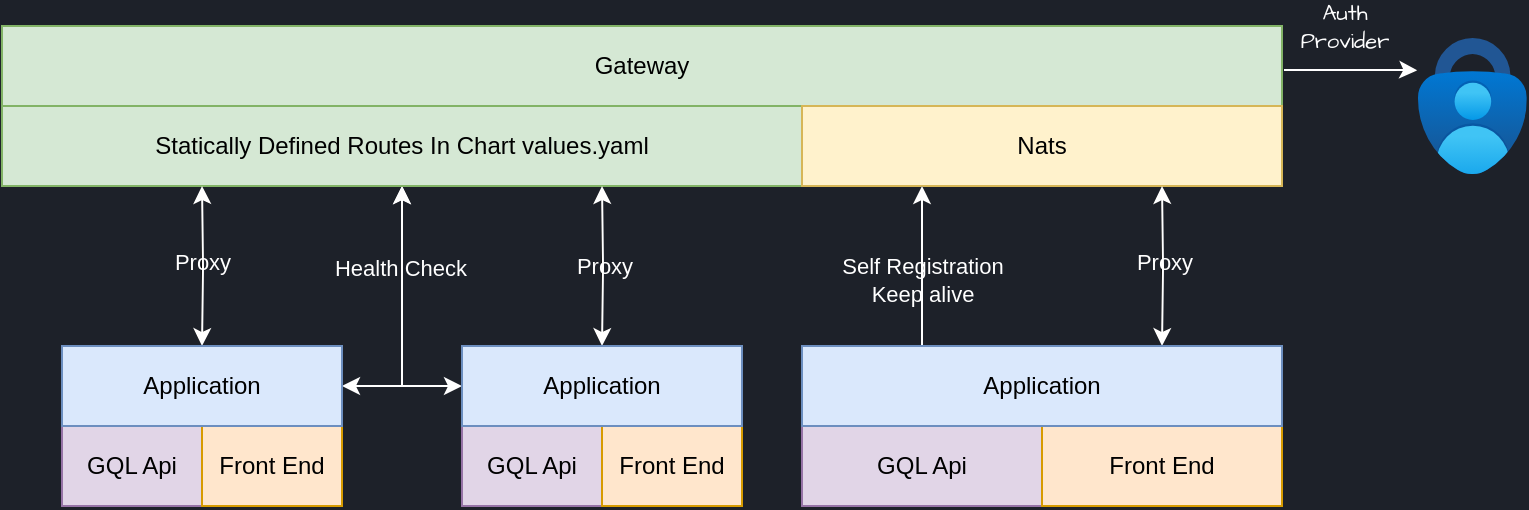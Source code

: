 <mxfile version="24.5.3" type="device">
  <diagram id="NlDvbdXaN56RQeK5OHfk" name="gateway">
    <mxGraphModel dx="446" dy="400" grid="1" gridSize="10" guides="1" tooltips="1" connect="1" arrows="1" fold="1" page="1" pageScale="1" pageWidth="827" pageHeight="1169" background="#1d2129" math="0" shadow="0">
      <root>
        <mxCell id="0" />
        <mxCell id="1" parent="0" />
        <mxCell id="AEfCoi4O4hAu5cv-pCEo-1" value="Gateway" style="rounded=0;whiteSpace=wrap;html=1;fillColor=#d5e8d4;strokeColor=#82b366;fontColor=#000000;" parent="1" vertex="1">
          <mxGeometry x="40" y="80" width="640" height="40" as="geometry" />
        </mxCell>
        <mxCell id="AEfCoi4O4hAu5cv-pCEo-18" style="edgeStyle=orthogonalEdgeStyle;rounded=0;orthogonalLoop=1;jettySize=auto;html=1;exitX=0.75;exitY=1;exitDx=0;exitDy=0;entryX=0.5;entryY=0;entryDx=0;entryDy=0;startArrow=classic;startFill=1;" parent="1" source="AEfCoi4O4hAu5cv-pCEo-2" target="AEfCoi4O4hAu5cv-pCEo-7" edge="1">
          <mxGeometry relative="1" as="geometry" />
        </mxCell>
        <mxCell id="AEfCoi4O4hAu5cv-pCEo-19" value="Proxy" style="edgeLabel;html=1;align=center;verticalAlign=middle;resizable=0;points=[];labelBackgroundColor=none;fontColor=#FFFFFF;" parent="AEfCoi4O4hAu5cv-pCEo-18" vertex="1" connectable="0">
          <mxGeometry y="1" relative="1" as="geometry">
            <mxPoint as="offset" />
          </mxGeometry>
        </mxCell>
        <mxCell id="AEfCoi4O4hAu5cv-pCEo-20" style="edgeStyle=orthogonalEdgeStyle;rounded=0;orthogonalLoop=1;jettySize=auto;html=1;exitX=0.25;exitY=1;exitDx=0;exitDy=0;entryX=0.5;entryY=0;entryDx=0;entryDy=0;startArrow=classic;startFill=1;" parent="1" source="AEfCoi4O4hAu5cv-pCEo-2" target="AEfCoi4O4hAu5cv-pCEo-4" edge="1">
          <mxGeometry relative="1" as="geometry" />
        </mxCell>
        <mxCell id="AEfCoi4O4hAu5cv-pCEo-21" value="Proxy" style="edgeLabel;html=1;align=center;verticalAlign=middle;resizable=0;points=[];labelBackgroundColor=none;fontColor=#FFFFFF;" parent="AEfCoi4O4hAu5cv-pCEo-20" vertex="1" connectable="0">
          <mxGeometry x="-0.057" relative="1" as="geometry">
            <mxPoint as="offset" />
          </mxGeometry>
        </mxCell>
        <mxCell id="AEfCoi4O4hAu5cv-pCEo-23" style="edgeStyle=orthogonalEdgeStyle;rounded=0;orthogonalLoop=1;jettySize=auto;html=1;exitX=0.5;exitY=1;exitDx=0;exitDy=0;entryX=1;entryY=0.5;entryDx=0;entryDy=0;startArrow=classic;startFill=1;strokeColor=#FFFFFF;" parent="1" source="AEfCoi4O4hAu5cv-pCEo-2" target="AEfCoi4O4hAu5cv-pCEo-4" edge="1">
          <mxGeometry relative="1" as="geometry" />
        </mxCell>
        <mxCell id="AEfCoi4O4hAu5cv-pCEo-24" style="edgeStyle=orthogonalEdgeStyle;rounded=0;orthogonalLoop=1;jettySize=auto;html=1;exitX=0.5;exitY=1;exitDx=0;exitDy=0;entryX=0;entryY=0.5;entryDx=0;entryDy=0;startArrow=classic;startFill=1;strokeColor=#FFFFFF;" parent="1" source="AEfCoi4O4hAu5cv-pCEo-2" target="AEfCoi4O4hAu5cv-pCEo-7" edge="1">
          <mxGeometry relative="1" as="geometry" />
        </mxCell>
        <mxCell id="AEfCoi4O4hAu5cv-pCEo-25" value="Health Check" style="edgeLabel;html=1;align=center;verticalAlign=middle;resizable=0;points=[];labelBackgroundColor=none;fontColor=#FFFFFF;" parent="AEfCoi4O4hAu5cv-pCEo-24" vertex="1" connectable="0">
          <mxGeometry x="-0.457" y="-1" relative="1" as="geometry">
            <mxPoint y="5" as="offset" />
          </mxGeometry>
        </mxCell>
        <mxCell id="AEfCoi4O4hAu5cv-pCEo-2" value="Statically Defined Routes In Chart values.yaml" style="rounded=0;whiteSpace=wrap;html=1;fillColor=#d5e8d4;strokeColor=#82b366;fontColor=#000000;" parent="1" vertex="1">
          <mxGeometry x="40" y="120" width="400" height="40" as="geometry" />
        </mxCell>
        <mxCell id="AEfCoi4O4hAu5cv-pCEo-16" style="edgeStyle=orthogonalEdgeStyle;rounded=0;orthogonalLoop=1;jettySize=auto;html=1;exitX=0.75;exitY=1;exitDx=0;exitDy=0;entryX=0.75;entryY=0;entryDx=0;entryDy=0;startArrow=classic;startFill=1;" parent="1" source="AEfCoi4O4hAu5cv-pCEo-3" target="AEfCoi4O4hAu5cv-pCEo-10" edge="1">
          <mxGeometry relative="1" as="geometry" />
        </mxCell>
        <mxCell id="AEfCoi4O4hAu5cv-pCEo-17" value="Proxy" style="edgeLabel;html=1;align=center;verticalAlign=middle;resizable=0;points=[];labelBackgroundColor=none;fontColor=#FFFFFF;" parent="AEfCoi4O4hAu5cv-pCEo-16" vertex="1" connectable="0">
          <mxGeometry x="-0.05" y="1" relative="1" as="geometry">
            <mxPoint as="offset" />
          </mxGeometry>
        </mxCell>
        <mxCell id="AEfCoi4O4hAu5cv-pCEo-3" value="Nats" style="rounded=0;whiteSpace=wrap;html=1;fillColor=#fff2cc;strokeColor=#d6b656;fontColor=#000000;" parent="1" vertex="1">
          <mxGeometry x="440" y="120" width="240" height="40" as="geometry" />
        </mxCell>
        <mxCell id="AEfCoi4O4hAu5cv-pCEo-4" value="Application" style="rounded=0;whiteSpace=wrap;html=1;fillColor=#dae8fc;strokeColor=#6c8ebf;fontColor=#000000;" parent="1" vertex="1">
          <mxGeometry x="70" y="240" width="140" height="40" as="geometry" />
        </mxCell>
        <mxCell id="AEfCoi4O4hAu5cv-pCEo-5" value="GQL Api" style="rounded=0;whiteSpace=wrap;html=1;fillColor=#e1d5e7;strokeColor=#9673a6;fontColor=#000000;" parent="1" vertex="1">
          <mxGeometry x="70" y="280" width="70" height="40" as="geometry" />
        </mxCell>
        <mxCell id="AEfCoi4O4hAu5cv-pCEo-6" value="Front End" style="rounded=0;whiteSpace=wrap;html=1;fillColor=#ffe6cc;strokeColor=#d79b00;fontColor=#000000;" parent="1" vertex="1">
          <mxGeometry x="140" y="280" width="70" height="40" as="geometry" />
        </mxCell>
        <mxCell id="AEfCoi4O4hAu5cv-pCEo-7" value="Application" style="rounded=0;whiteSpace=wrap;html=1;fillColor=#dae8fc;strokeColor=#6c8ebf;fontColor=#000000;" parent="1" vertex="1">
          <mxGeometry x="270" y="240" width="140" height="40" as="geometry" />
        </mxCell>
        <mxCell id="AEfCoi4O4hAu5cv-pCEo-8" value="GQL Api" style="rounded=0;whiteSpace=wrap;html=1;fillColor=#e1d5e7;strokeColor=#9673a6;fontColor=#000000;" parent="1" vertex="1">
          <mxGeometry x="270" y="280" width="70" height="40" as="geometry" />
        </mxCell>
        <mxCell id="AEfCoi4O4hAu5cv-pCEo-9" value="Front End" style="rounded=0;whiteSpace=wrap;html=1;fillColor=#ffe6cc;strokeColor=#d79b00;fontColor=#000000;" parent="1" vertex="1">
          <mxGeometry x="340" y="280" width="70" height="40" as="geometry" />
        </mxCell>
        <mxCell id="AEfCoi4O4hAu5cv-pCEo-13" style="edgeStyle=orthogonalEdgeStyle;rounded=0;orthogonalLoop=1;jettySize=auto;html=1;entryX=0.25;entryY=1;entryDx=0;entryDy=0;exitX=0.25;exitY=0;exitDx=0;exitDy=0;" parent="1" source="AEfCoi4O4hAu5cv-pCEo-10" target="AEfCoi4O4hAu5cv-pCEo-3" edge="1">
          <mxGeometry relative="1" as="geometry" />
        </mxCell>
        <mxCell id="AEfCoi4O4hAu5cv-pCEo-14" value="Self Registration&lt;div&gt;Keep alive&lt;/div&gt;" style="edgeLabel;html=1;align=center;verticalAlign=middle;resizable=0;points=[];labelBackgroundColor=none;fontColor=#FFFFFF;" parent="AEfCoi4O4hAu5cv-pCEo-13" vertex="1" connectable="0">
          <mxGeometry x="-0.175" relative="1" as="geometry">
            <mxPoint as="offset" />
          </mxGeometry>
        </mxCell>
        <mxCell id="AEfCoi4O4hAu5cv-pCEo-10" value="Application" style="rounded=0;whiteSpace=wrap;html=1;fillColor=#dae8fc;strokeColor=#6c8ebf;fontColor=#000000;" parent="1" vertex="1">
          <mxGeometry x="440" y="240" width="240" height="40" as="geometry" />
        </mxCell>
        <mxCell id="AEfCoi4O4hAu5cv-pCEo-11" value="GQL Api" style="rounded=0;whiteSpace=wrap;html=1;fillColor=#e1d5e7;strokeColor=#9673a6;fontColor=#000000;" parent="1" vertex="1">
          <mxGeometry x="440" y="280" width="120" height="40" as="geometry" />
        </mxCell>
        <mxCell id="AEfCoi4O4hAu5cv-pCEo-12" value="Front End" style="rounded=0;whiteSpace=wrap;html=1;fillColor=#ffe6cc;strokeColor=#d79b00;fontColor=#000000;" parent="1" vertex="1">
          <mxGeometry x="560" y="280" width="120" height="40" as="geometry" />
        </mxCell>
        <mxCell id="AEfCoi4O4hAu5cv-pCEo-29" value="" style="image;aspect=fixed;html=1;points=[];align=center;fontSize=12;image=img/lib/azure2/security/Multifactor_Authentication.svg;" parent="1" vertex="1">
          <mxGeometry x="748" y="86" width="54.4" height="68" as="geometry" />
        </mxCell>
        <mxCell id="AEfCoi4O4hAu5cv-pCEo-30" style="edgeStyle=orthogonalEdgeStyle;rounded=0;orthogonalLoop=1;jettySize=auto;html=1;exitX=1;exitY=1;exitDx=0;exitDy=0;entryX=-0.007;entryY=0.238;entryDx=0;entryDy=0;entryPerimeter=0;" parent="1" target="AEfCoi4O4hAu5cv-pCEo-29" edge="1">
          <mxGeometry relative="1" as="geometry">
            <mxPoint x="681.0" y="102" as="sourcePoint" />
            <mxPoint x="743.014" y="104.992" as="targetPoint" />
            <Array as="points">
              <mxPoint x="743" y="102" />
            </Array>
          </mxGeometry>
        </mxCell>
        <mxCell id="Cvae0K_VQMQB7jX-AId_-2" style="edgeStyle=orthogonalEdgeStyle;rounded=0;orthogonalLoop=1;jettySize=auto;html=1;exitX=0.75;exitY=1;exitDx=0;exitDy=0;entryX=0.5;entryY=0;entryDx=0;entryDy=0;startArrow=classic;startFill=1;strokeColor=#FFFFFF;" parent="1" target="Cvae0K_VQMQB7jX-AId_-16" edge="1">
          <mxGeometry relative="1" as="geometry">
            <mxPoint x="340.0" y="160" as="sourcePoint" />
          </mxGeometry>
        </mxCell>
        <mxCell id="Cvae0K_VQMQB7jX-AId_-4" style="edgeStyle=orthogonalEdgeStyle;rounded=0;orthogonalLoop=1;jettySize=auto;html=1;exitX=0.25;exitY=1;exitDx=0;exitDy=0;entryX=0.5;entryY=0;entryDx=0;entryDy=0;startArrow=classic;startFill=1;strokeColor=#FFFFFF;" parent="1" target="Cvae0K_VQMQB7jX-AId_-13" edge="1">
          <mxGeometry relative="1" as="geometry">
            <mxPoint x="140.0" y="160" as="sourcePoint" />
          </mxGeometry>
        </mxCell>
        <mxCell id="Cvae0K_VQMQB7jX-AId_-10" style="edgeStyle=orthogonalEdgeStyle;rounded=0;orthogonalLoop=1;jettySize=auto;html=1;exitX=0.75;exitY=1;exitDx=0;exitDy=0;entryX=0.75;entryY=0;entryDx=0;entryDy=0;startArrow=classic;startFill=1;strokeColor=#FFFFFF;" parent="1" target="Cvae0K_VQMQB7jX-AId_-21" edge="1">
          <mxGeometry relative="1" as="geometry">
            <mxPoint x="620" y="160" as="sourcePoint" />
          </mxGeometry>
        </mxCell>
        <mxCell id="Cvae0K_VQMQB7jX-AId_-13" value="Application" style="rounded=0;whiteSpace=wrap;html=1;fillColor=#dae8fc;strokeColor=#6c8ebf;fontColor=#000000;" parent="1" vertex="1">
          <mxGeometry x="70" y="240" width="140" height="40" as="geometry" />
        </mxCell>
        <mxCell id="Cvae0K_VQMQB7jX-AId_-16" value="Application" style="rounded=0;whiteSpace=wrap;html=1;fillColor=#dae8fc;strokeColor=#6c8ebf;fontColor=#000000;" parent="1" vertex="1">
          <mxGeometry x="270" y="240" width="140" height="40" as="geometry" />
        </mxCell>
        <mxCell id="Cvae0K_VQMQB7jX-AId_-19" style="edgeStyle=orthogonalEdgeStyle;rounded=0;orthogonalLoop=1;jettySize=auto;html=1;entryX=0.25;entryY=1;entryDx=0;entryDy=0;exitX=0.25;exitY=0;exitDx=0;exitDy=0;strokeColor=#FFFFFF;" parent="1" source="Cvae0K_VQMQB7jX-AId_-21" edge="1">
          <mxGeometry relative="1" as="geometry">
            <mxPoint x="500" y="160" as="targetPoint" />
          </mxGeometry>
        </mxCell>
        <mxCell id="Cvae0K_VQMQB7jX-AId_-21" value="Application" style="rounded=0;whiteSpace=wrap;html=1;fillColor=#dae8fc;strokeColor=#6c8ebf;fontColor=#000000;" parent="1" vertex="1">
          <mxGeometry x="440" y="240" width="240" height="40" as="geometry" />
        </mxCell>
        <mxCell id="Cvae0K_VQMQB7jX-AId_-25" style="edgeStyle=orthogonalEdgeStyle;rounded=0;orthogonalLoop=1;jettySize=auto;html=1;exitX=1;exitY=1;exitDx=0;exitDy=0;entryX=-0.007;entryY=0.238;entryDx=0;entryDy=0;entryPerimeter=0;strokeColor=#FFFFFF;" parent="1" edge="1">
          <mxGeometry relative="1" as="geometry">
            <mxPoint x="681.0" y="102" as="sourcePoint" />
            <mxPoint x="747.619" y="102.184" as="targetPoint" />
            <Array as="points">
              <mxPoint x="743" y="102" />
            </Array>
          </mxGeometry>
        </mxCell>
        <mxCell id="Cvae0K_VQMQB7jX-AId_-26" value="Auth&lt;div&gt;Provider&lt;/div&gt;" style="edgeLabel;html=1;align=center;verticalAlign=middle;resizable=0;points=[];sketch=1;hachureGap=4;jiggle=2;curveFitting=1;fontFamily=Architects Daughter;fontSource=https%3A%2F%2Ffonts.googleapis.com%2Fcss%3Ffamily%3DArchitects%2BDaughter;labelBackgroundColor=none;fontColor=#FFFFFF;" parent="Cvae0K_VQMQB7jX-AId_-25" vertex="1" connectable="0">
          <mxGeometry x="0.081" relative="1" as="geometry">
            <mxPoint x="-6" y="-22" as="offset" />
          </mxGeometry>
        </mxCell>
      </root>
    </mxGraphModel>
  </diagram>
</mxfile>
